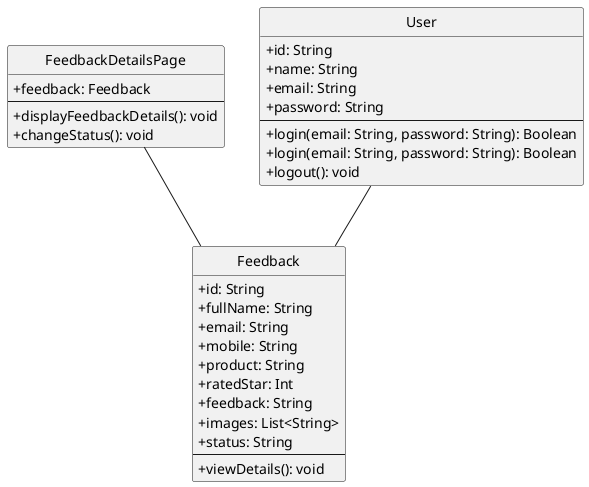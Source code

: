 @startuml

hide stereotype
hide circle
skinparam classAttributeIconSize 0

class Feedback {
  +id: String
  +fullName: String
  +email: String
  +mobile: String
  +product: String
  +ratedStar: Int
  +feedback: String
  +images: List<String>
  +status: String
  --
  +viewDetails(): void
}

class FeedbackDetailsPage {
  +feedback: Feedback
  --
  +displayFeedbackDetails(): void
  +changeStatus(): void
}

class User {
  +id: String
  +name: String
  +email: String
  +password: String
  --
  +login(email: String, password: String): Boolean
  +login(email: String, password: String): Boolean
  +logout(): void
}

FeedbackDetailsPage -- Feedback
User -- Feedback 

@enduml
